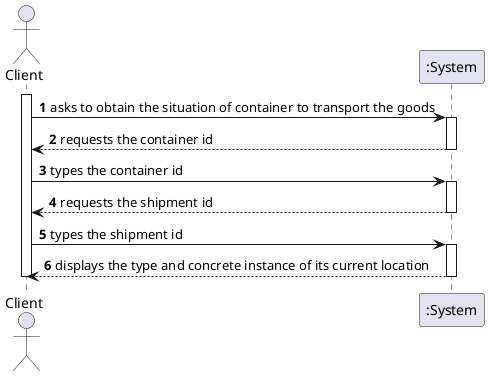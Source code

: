 @startuml
autonumber
actor Client as C

activate C
C -> ":System" : asks to obtain the situation of container to transport the goods
activate ":System"
":System" --> C : requests the container id
deactivate ":System"
C -> ":System" : types the container id
activate ":System"
":System" --> C : requests the shipment id
deactivate ":System"
C -> ":System" : types the shipment id
activate ":System"
":System" --> C : displays the type and concrete instance of its current location
deactivate ":System"

deactivate C
@enduml